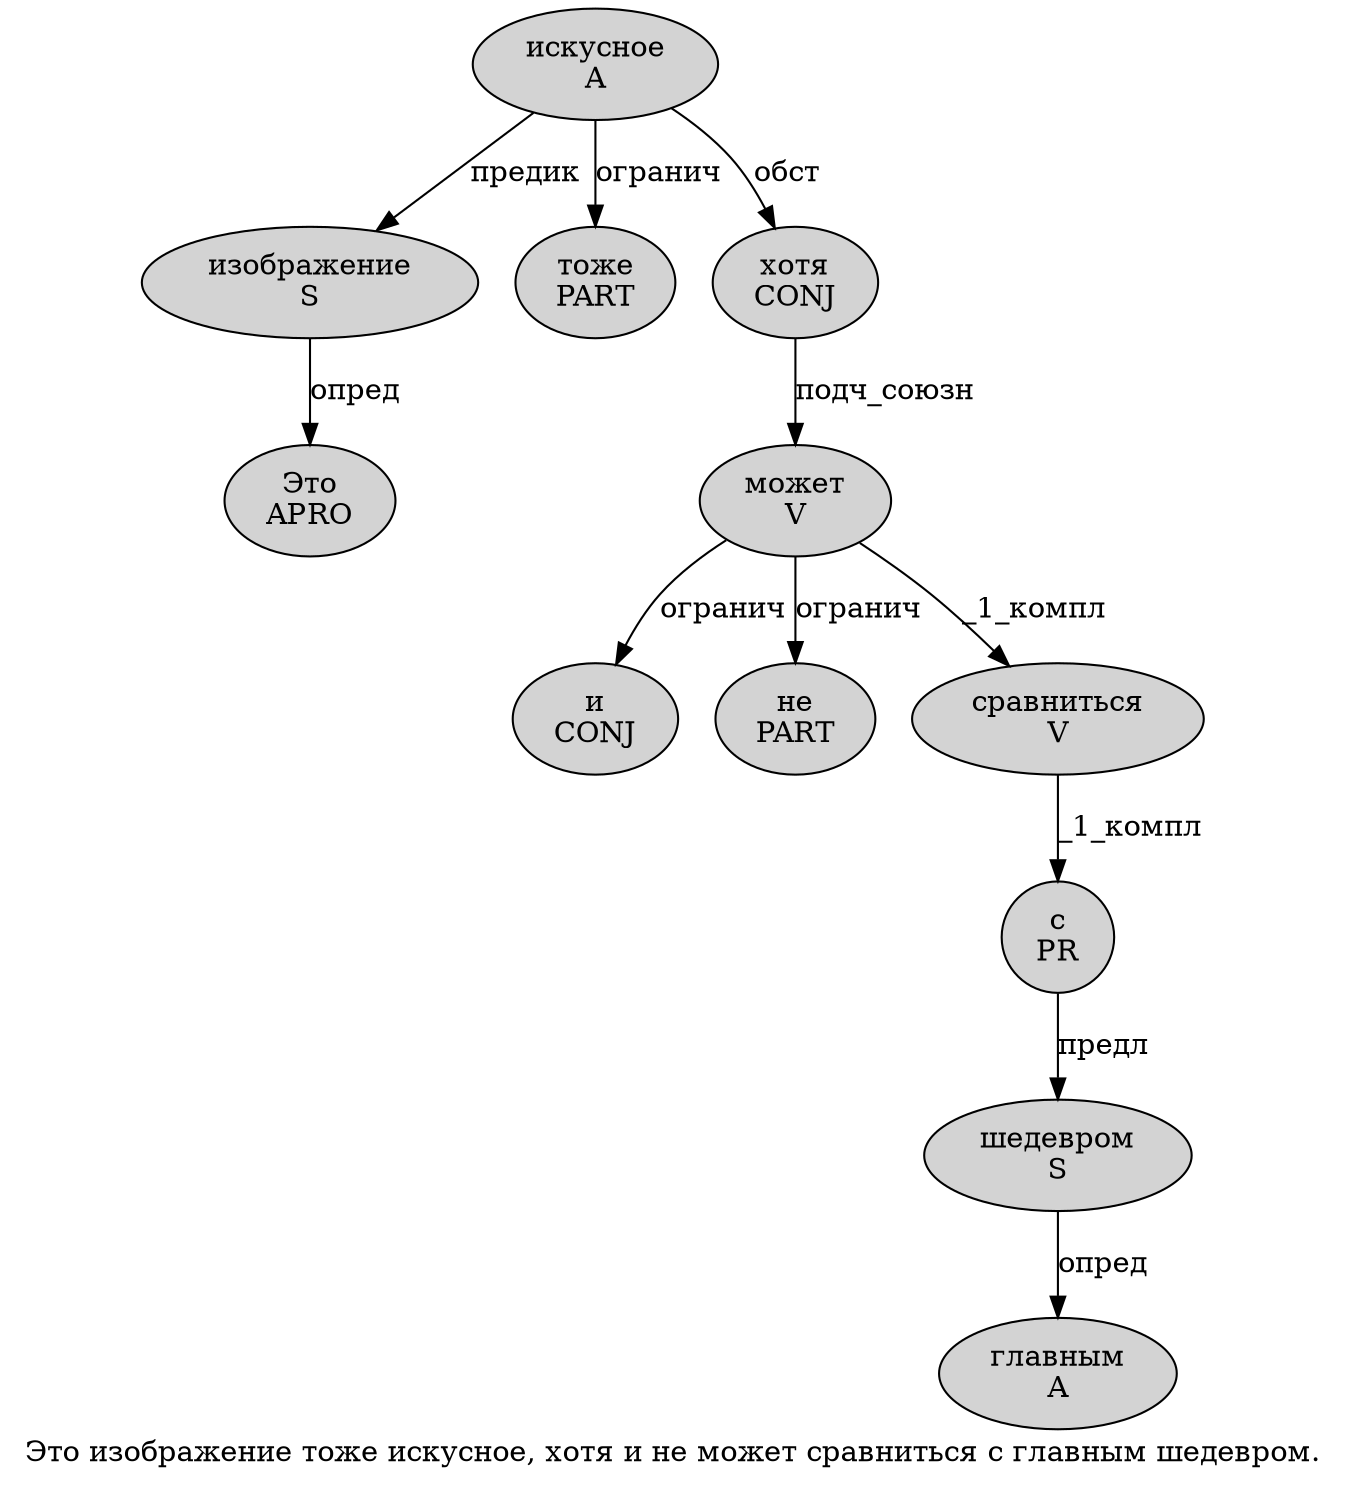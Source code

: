 digraph SENTENCE_970 {
	graph [label="Это изображение тоже искусное, хотя и не может сравниться с главным шедевром."]
	node [style=filled]
		0 [label="Это
APRO" color="" fillcolor=lightgray penwidth=1 shape=ellipse]
		1 [label="изображение
S" color="" fillcolor=lightgray penwidth=1 shape=ellipse]
		2 [label="тоже
PART" color="" fillcolor=lightgray penwidth=1 shape=ellipse]
		3 [label="искусное
A" color="" fillcolor=lightgray penwidth=1 shape=ellipse]
		5 [label="хотя
CONJ" color="" fillcolor=lightgray penwidth=1 shape=ellipse]
		6 [label="и
CONJ" color="" fillcolor=lightgray penwidth=1 shape=ellipse]
		7 [label="не
PART" color="" fillcolor=lightgray penwidth=1 shape=ellipse]
		8 [label="может
V" color="" fillcolor=lightgray penwidth=1 shape=ellipse]
		9 [label="сравниться
V" color="" fillcolor=lightgray penwidth=1 shape=ellipse]
		10 [label="с
PR" color="" fillcolor=lightgray penwidth=1 shape=ellipse]
		11 [label="главным
A" color="" fillcolor=lightgray penwidth=1 shape=ellipse]
		12 [label="шедевром
S" color="" fillcolor=lightgray penwidth=1 shape=ellipse]
			10 -> 12 [label="предл"]
			12 -> 11 [label="опред"]
			3 -> 1 [label="предик"]
			3 -> 2 [label="огранич"]
			3 -> 5 [label="обст"]
			8 -> 6 [label="огранич"]
			8 -> 7 [label="огранич"]
			8 -> 9 [label="_1_компл"]
			1 -> 0 [label="опред"]
			9 -> 10 [label="_1_компл"]
			5 -> 8 [label="подч_союзн"]
}